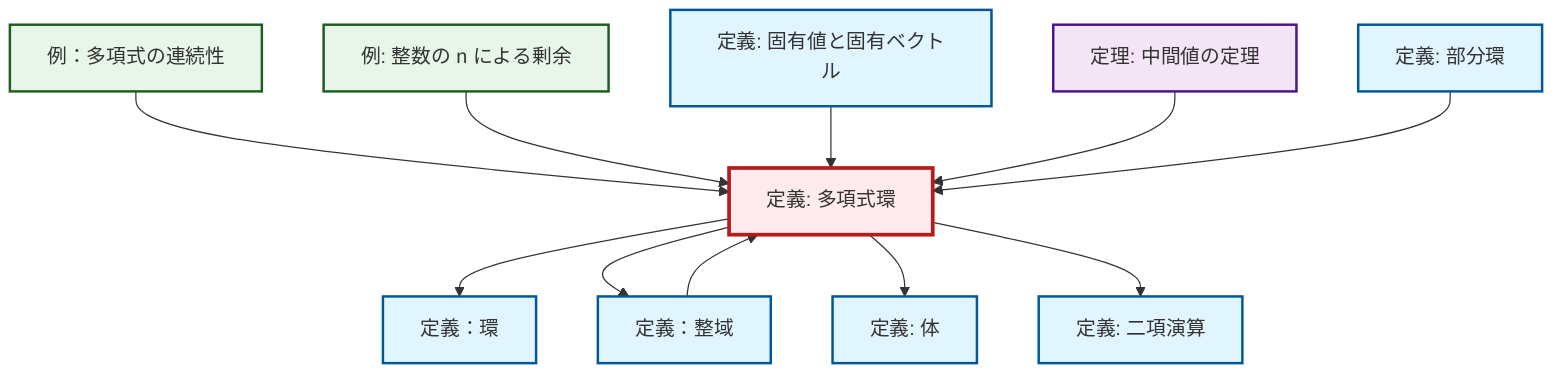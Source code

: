 graph TD
    classDef definition fill:#e1f5fe,stroke:#01579b,stroke-width:2px
    classDef theorem fill:#f3e5f5,stroke:#4a148c,stroke-width:2px
    classDef axiom fill:#fff3e0,stroke:#e65100,stroke-width:2px
    classDef example fill:#e8f5e9,stroke:#1b5e20,stroke-width:2px
    classDef current fill:#ffebee,stroke:#b71c1c,stroke-width:3px
    thm-intermediate-value["定理: 中間値の定理"]:::theorem
    ex-polynomial-continuity["例：多項式の連続性"]:::example
    def-ring["定義：環"]:::definition
    def-subring["定義: 部分環"]:::definition
    ex-quotient-integers-mod-n["例: 整数の n による剰余"]:::example
    def-polynomial-ring["定義: 多項式環"]:::definition
    def-eigenvalue-eigenvector["定義: 固有値と固有ベクトル"]:::definition
    def-binary-operation["定義: 二項演算"]:::definition
    def-integral-domain["定義：整域"]:::definition
    def-field["定義: 体"]:::definition
    ex-polynomial-continuity --> def-polynomial-ring
    def-polynomial-ring --> def-ring
    def-polynomial-ring --> def-integral-domain
    def-polynomial-ring --> def-field
    ex-quotient-integers-mod-n --> def-polynomial-ring
    def-eigenvalue-eigenvector --> def-polynomial-ring
    thm-intermediate-value --> def-polynomial-ring
    def-polynomial-ring --> def-binary-operation
    def-subring --> def-polynomial-ring
    def-integral-domain --> def-polynomial-ring
    class def-polynomial-ring current